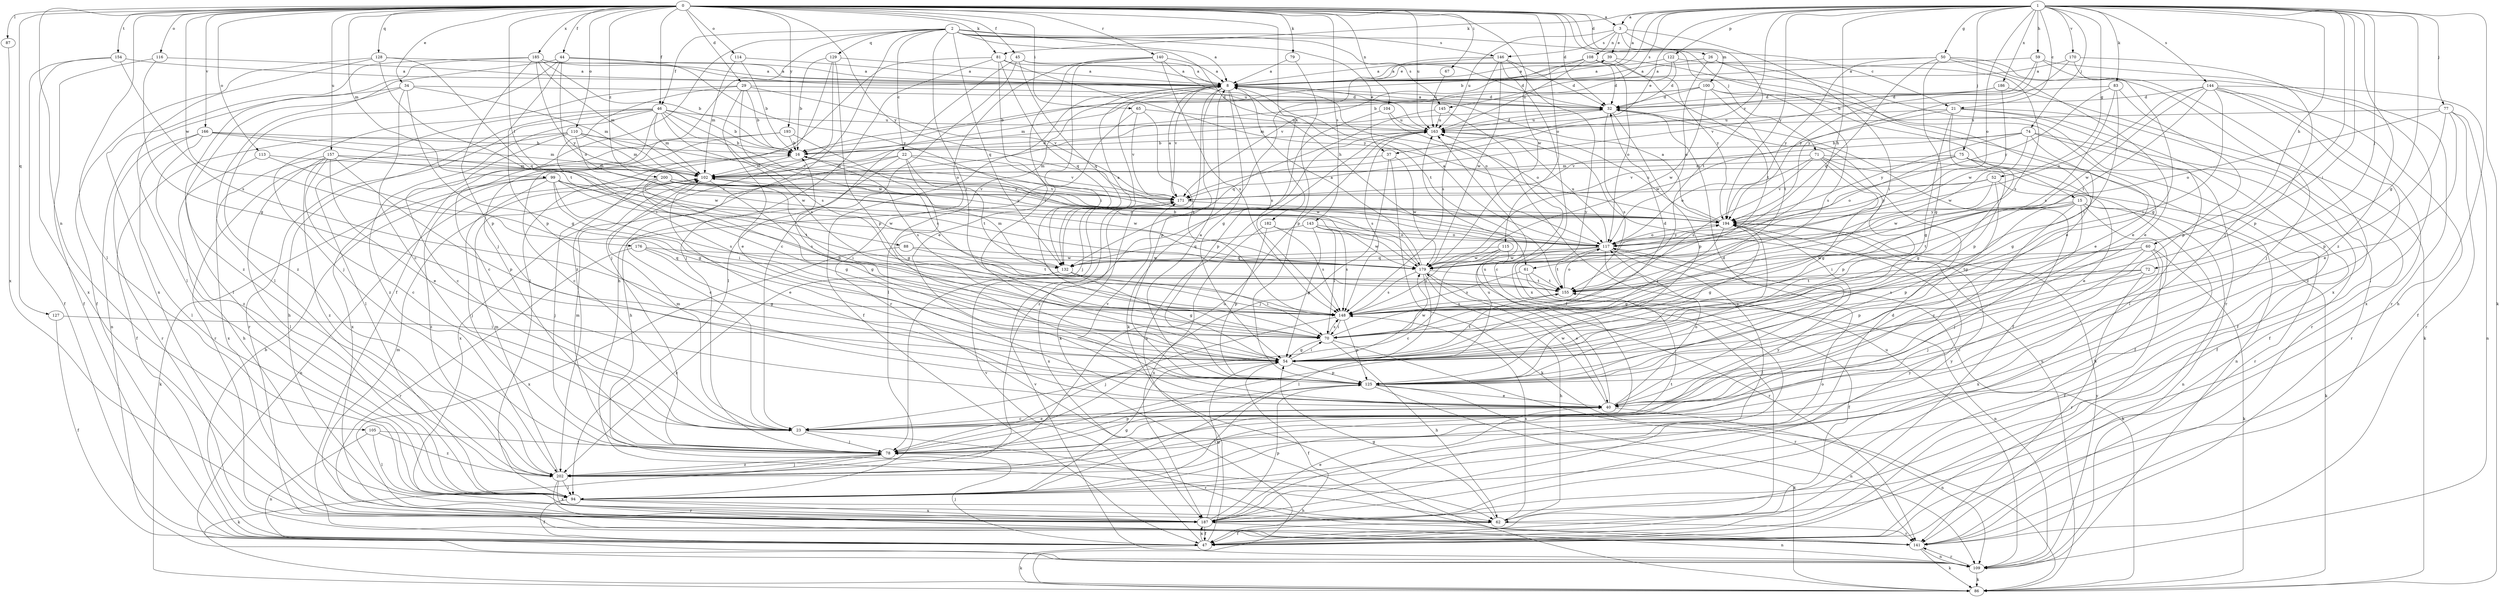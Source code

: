 strict digraph  {
0;
1;
2;
3;
8;
15;
16;
21;
22;
23;
26;
29;
32;
34;
37;
39;
40;
44;
45;
46;
47;
50;
52;
54;
59;
60;
61;
62;
65;
67;
70;
71;
72;
74;
75;
77;
78;
79;
81;
83;
86;
87;
88;
94;
99;
100;
102;
104;
105;
108;
109;
110;
113;
114;
115;
116;
117;
122;
125;
127;
128;
129;
132;
140;
141;
143;
144;
145;
146;
148;
154;
155;
157;
163;
166;
170;
171;
176;
179;
182;
185;
186;
187;
193;
194;
200;
202;
0 -> 3  [label=a];
0 -> 15  [label=b];
0 -> 26  [label=d];
0 -> 29  [label=d];
0 -> 32  [label=d];
0 -> 34  [label=e];
0 -> 44  [label=f];
0 -> 45  [label=f];
0 -> 46  [label=f];
0 -> 65  [label=i];
0 -> 67  [label=i];
0 -> 71  [label=j];
0 -> 79  [label=k];
0 -> 81  [label=k];
0 -> 87  [label=l];
0 -> 88  [label=l];
0 -> 94  [label=l];
0 -> 99  [label=m];
0 -> 104  [label=n];
0 -> 105  [label=n];
0 -> 110  [label=o];
0 -> 113  [label=o];
0 -> 114  [label=o];
0 -> 115  [label=o];
0 -> 116  [label=o];
0 -> 127  [label=q];
0 -> 128  [label=q];
0 -> 140  [label=r];
0 -> 143  [label=s];
0 -> 154  [label=t];
0 -> 157  [label=u];
0 -> 163  [label=u];
0 -> 166  [label=v];
0 -> 176  [label=w];
0 -> 179  [label=w];
0 -> 182  [label=x];
0 -> 185  [label=x];
0 -> 193  [label=y];
0 -> 194  [label=y];
0 -> 200  [label=z];
1 -> 3  [label=a];
1 -> 8  [label=a];
1 -> 16  [label=b];
1 -> 21  [label=c];
1 -> 37  [label=e];
1 -> 50  [label=g];
1 -> 52  [label=g];
1 -> 54  [label=g];
1 -> 59  [label=h];
1 -> 60  [label=h];
1 -> 61  [label=h];
1 -> 70  [label=i];
1 -> 72  [label=j];
1 -> 74  [label=j];
1 -> 75  [label=j];
1 -> 77  [label=j];
1 -> 78  [label=j];
1 -> 81  [label=k];
1 -> 83  [label=k];
1 -> 86  [label=k];
1 -> 117  [label=o];
1 -> 122  [label=p];
1 -> 144  [label=s];
1 -> 145  [label=s];
1 -> 170  [label=v];
1 -> 171  [label=v];
1 -> 186  [label=x];
1 -> 194  [label=y];
1 -> 202  [label=z];
2 -> 8  [label=a];
2 -> 21  [label=c];
2 -> 22  [label=c];
2 -> 37  [label=e];
2 -> 46  [label=f];
2 -> 47  [label=f];
2 -> 61  [label=h];
2 -> 62  [label=h];
2 -> 70  [label=i];
2 -> 78  [label=j];
2 -> 129  [label=q];
2 -> 132  [label=q];
2 -> 145  [label=s];
2 -> 146  [label=s];
3 -> 39  [label=e];
3 -> 70  [label=i];
3 -> 100  [label=m];
3 -> 108  [label=n];
3 -> 146  [label=s];
3 -> 155  [label=t];
3 -> 163  [label=u];
8 -> 32  [label=d];
8 -> 39  [label=e];
8 -> 47  [label=f];
8 -> 54  [label=g];
8 -> 78  [label=j];
8 -> 86  [label=k];
8 -> 94  [label=l];
8 -> 117  [label=o];
8 -> 125  [label=p];
8 -> 148  [label=s];
8 -> 171  [label=v];
15 -> 23  [label=c];
15 -> 62  [label=h];
15 -> 70  [label=i];
15 -> 78  [label=j];
15 -> 86  [label=k];
15 -> 109  [label=n];
15 -> 125  [label=p];
15 -> 155  [label=t];
15 -> 194  [label=y];
16 -> 102  [label=m];
16 -> 148  [label=s];
21 -> 47  [label=f];
21 -> 54  [label=g];
21 -> 94  [label=l];
21 -> 125  [label=p];
21 -> 141  [label=r];
21 -> 163  [label=u];
21 -> 179  [label=w];
22 -> 23  [label=c];
22 -> 54  [label=g];
22 -> 102  [label=m];
22 -> 155  [label=t];
22 -> 171  [label=v];
22 -> 179  [label=w];
22 -> 187  [label=x];
23 -> 40  [label=e];
23 -> 78  [label=j];
23 -> 102  [label=m];
23 -> 141  [label=r];
26 -> 8  [label=a];
26 -> 40  [label=e];
26 -> 117  [label=o];
26 -> 141  [label=r];
29 -> 16  [label=b];
29 -> 32  [label=d];
29 -> 40  [label=e];
29 -> 70  [label=i];
29 -> 78  [label=j];
29 -> 148  [label=s];
29 -> 171  [label=v];
32 -> 8  [label=a];
32 -> 47  [label=f];
32 -> 125  [label=p];
32 -> 148  [label=s];
32 -> 163  [label=u];
34 -> 23  [label=c];
34 -> 32  [label=d];
34 -> 54  [label=g];
34 -> 94  [label=l];
34 -> 102  [label=m];
34 -> 109  [label=n];
37 -> 78  [label=j];
37 -> 86  [label=k];
37 -> 102  [label=m];
37 -> 179  [label=w];
39 -> 8  [label=a];
39 -> 40  [label=e];
39 -> 194  [label=y];
40 -> 23  [label=c];
40 -> 32  [label=d];
40 -> 109  [label=n];
40 -> 117  [label=o];
40 -> 163  [label=u];
40 -> 171  [label=v];
40 -> 179  [label=w];
44 -> 8  [label=a];
44 -> 94  [label=l];
44 -> 117  [label=o];
44 -> 125  [label=p];
44 -> 194  [label=y];
44 -> 202  [label=z];
45 -> 8  [label=a];
45 -> 23  [label=c];
45 -> 32  [label=d];
45 -> 94  [label=l];
45 -> 132  [label=q];
46 -> 16  [label=b];
46 -> 23  [label=c];
46 -> 62  [label=h];
46 -> 94  [label=l];
46 -> 102  [label=m];
46 -> 117  [label=o];
46 -> 141  [label=r];
46 -> 148  [label=s];
46 -> 163  [label=u];
46 -> 179  [label=w];
46 -> 202  [label=z];
47 -> 16  [label=b];
47 -> 78  [label=j];
47 -> 86  [label=k];
47 -> 163  [label=u];
47 -> 171  [label=v];
47 -> 187  [label=x];
50 -> 8  [label=a];
50 -> 40  [label=e];
50 -> 54  [label=g];
50 -> 78  [label=j];
50 -> 132  [label=q];
50 -> 187  [label=x];
50 -> 194  [label=y];
52 -> 54  [label=g];
52 -> 141  [label=r];
52 -> 171  [label=v];
52 -> 179  [label=w];
52 -> 194  [label=y];
54 -> 16  [label=b];
54 -> 47  [label=f];
54 -> 70  [label=i];
54 -> 125  [label=p];
54 -> 155  [label=t];
54 -> 179  [label=w];
59 -> 8  [label=a];
59 -> 94  [label=l];
59 -> 141  [label=r];
59 -> 171  [label=v];
59 -> 194  [label=y];
60 -> 47  [label=f];
60 -> 78  [label=j];
60 -> 86  [label=k];
60 -> 125  [label=p];
60 -> 155  [label=t];
60 -> 179  [label=w];
60 -> 187  [label=x];
61 -> 47  [label=f];
61 -> 109  [label=n];
61 -> 148  [label=s];
61 -> 155  [label=t];
62 -> 47  [label=f];
62 -> 54  [label=g];
62 -> 141  [label=r];
62 -> 148  [label=s];
65 -> 62  [label=h];
65 -> 148  [label=s];
65 -> 163  [label=u];
65 -> 171  [label=v];
67 -> 163  [label=u];
70 -> 32  [label=d];
70 -> 54  [label=g];
70 -> 62  [label=h];
70 -> 141  [label=r];
70 -> 148  [label=s];
71 -> 47  [label=f];
71 -> 54  [label=g];
71 -> 102  [label=m];
71 -> 109  [label=n];
71 -> 117  [label=o];
71 -> 125  [label=p];
71 -> 148  [label=s];
72 -> 23  [label=c];
72 -> 141  [label=r];
72 -> 148  [label=s];
72 -> 155  [label=t];
74 -> 16  [label=b];
74 -> 47  [label=f];
74 -> 54  [label=g];
74 -> 141  [label=r];
74 -> 171  [label=v];
74 -> 179  [label=w];
74 -> 194  [label=y];
75 -> 40  [label=e];
75 -> 47  [label=f];
75 -> 54  [label=g];
75 -> 102  [label=m];
75 -> 117  [label=o];
75 -> 171  [label=v];
77 -> 40  [label=e];
77 -> 109  [label=n];
77 -> 117  [label=o];
77 -> 125  [label=p];
77 -> 141  [label=r];
77 -> 163  [label=u];
78 -> 86  [label=k];
78 -> 102  [label=m];
78 -> 125  [label=p];
78 -> 163  [label=u];
78 -> 202  [label=z];
79 -> 8  [label=a];
79 -> 125  [label=p];
81 -> 8  [label=a];
81 -> 70  [label=i];
81 -> 78  [label=j];
81 -> 94  [label=l];
81 -> 132  [label=q];
81 -> 194  [label=y];
83 -> 32  [label=d];
83 -> 70  [label=i];
83 -> 125  [label=p];
83 -> 148  [label=s];
83 -> 194  [label=y];
86 -> 163  [label=u];
87 -> 187  [label=x];
88 -> 155  [label=t];
88 -> 179  [label=w];
88 -> 187  [label=x];
94 -> 47  [label=f];
94 -> 54  [label=g];
94 -> 62  [label=h];
94 -> 187  [label=x];
94 -> 194  [label=y];
99 -> 70  [label=i];
99 -> 78  [label=j];
99 -> 86  [label=k];
99 -> 148  [label=s];
99 -> 155  [label=t];
99 -> 171  [label=v];
99 -> 179  [label=w];
99 -> 202  [label=z];
100 -> 16  [label=b];
100 -> 32  [label=d];
100 -> 40  [label=e];
100 -> 102  [label=m];
100 -> 148  [label=s];
100 -> 155  [label=t];
100 -> 179  [label=w];
102 -> 32  [label=d];
102 -> 40  [label=e];
102 -> 54  [label=g];
102 -> 70  [label=i];
102 -> 78  [label=j];
102 -> 171  [label=v];
104 -> 117  [label=o];
104 -> 125  [label=p];
104 -> 163  [label=u];
105 -> 78  [label=j];
105 -> 94  [label=l];
105 -> 109  [label=n];
105 -> 202  [label=z];
108 -> 8  [label=a];
108 -> 32  [label=d];
108 -> 117  [label=o];
108 -> 155  [label=t];
108 -> 163  [label=u];
108 -> 171  [label=v];
109 -> 86  [label=k];
109 -> 141  [label=r];
109 -> 163  [label=u];
109 -> 171  [label=v];
109 -> 194  [label=y];
110 -> 16  [label=b];
110 -> 23  [label=c];
110 -> 47  [label=f];
110 -> 102  [label=m];
110 -> 141  [label=r];
110 -> 171  [label=v];
110 -> 179  [label=w];
113 -> 54  [label=g];
113 -> 62  [label=h];
113 -> 102  [label=m];
114 -> 8  [label=a];
114 -> 16  [label=b];
114 -> 102  [label=m];
115 -> 23  [label=c];
115 -> 132  [label=q];
115 -> 141  [label=r];
115 -> 148  [label=s];
115 -> 179  [label=w];
116 -> 8  [label=a];
116 -> 47  [label=f];
116 -> 54  [label=g];
117 -> 8  [label=a];
117 -> 54  [label=g];
117 -> 86  [label=k];
117 -> 94  [label=l];
117 -> 132  [label=q];
117 -> 155  [label=t];
117 -> 163  [label=u];
117 -> 179  [label=w];
117 -> 194  [label=y];
122 -> 8  [label=a];
122 -> 16  [label=b];
122 -> 32  [label=d];
122 -> 148  [label=s];
125 -> 8  [label=a];
125 -> 40  [label=e];
125 -> 86  [label=k];
125 -> 94  [label=l];
125 -> 109  [label=n];
125 -> 194  [label=y];
127 -> 47  [label=f];
127 -> 70  [label=i];
128 -> 8  [label=a];
128 -> 47  [label=f];
128 -> 94  [label=l];
128 -> 132  [label=q];
128 -> 155  [label=t];
129 -> 8  [label=a];
129 -> 16  [label=b];
129 -> 78  [label=j];
129 -> 125  [label=p];
129 -> 202  [label=z];
132 -> 8  [label=a];
132 -> 54  [label=g];
132 -> 70  [label=i];
132 -> 102  [label=m];
132 -> 202  [label=z];
140 -> 8  [label=a];
140 -> 40  [label=e];
140 -> 70  [label=i];
140 -> 141  [label=r];
140 -> 148  [label=s];
140 -> 155  [label=t];
141 -> 86  [label=k];
141 -> 109  [label=n];
143 -> 54  [label=g];
143 -> 70  [label=i];
143 -> 117  [label=o];
143 -> 132  [label=q];
143 -> 148  [label=s];
143 -> 179  [label=w];
144 -> 32  [label=d];
144 -> 47  [label=f];
144 -> 62  [label=h];
144 -> 70  [label=i];
144 -> 117  [label=o];
144 -> 155  [label=t];
144 -> 179  [label=w];
144 -> 187  [label=x];
144 -> 202  [label=z];
145 -> 23  [label=c];
145 -> 132  [label=q];
145 -> 163  [label=u];
146 -> 8  [label=a];
146 -> 32  [label=d];
146 -> 47  [label=f];
146 -> 86  [label=k];
146 -> 148  [label=s];
146 -> 179  [label=w];
146 -> 187  [label=x];
148 -> 70  [label=i];
148 -> 78  [label=j];
148 -> 125  [label=p];
154 -> 8  [label=a];
154 -> 47  [label=f];
154 -> 148  [label=s];
154 -> 187  [label=x];
155 -> 117  [label=o];
155 -> 148  [label=s];
157 -> 23  [label=c];
157 -> 40  [label=e];
157 -> 94  [label=l];
157 -> 102  [label=m];
157 -> 125  [label=p];
157 -> 187  [label=x];
157 -> 194  [label=y];
157 -> 202  [label=z];
163 -> 16  [label=b];
163 -> 32  [label=d];
163 -> 148  [label=s];
163 -> 202  [label=z];
166 -> 16  [label=b];
166 -> 94  [label=l];
166 -> 102  [label=m];
166 -> 141  [label=r];
166 -> 179  [label=w];
166 -> 202  [label=z];
170 -> 8  [label=a];
170 -> 54  [label=g];
170 -> 125  [label=p];
170 -> 194  [label=y];
171 -> 8  [label=a];
171 -> 187  [label=x];
171 -> 194  [label=y];
176 -> 54  [label=g];
176 -> 132  [label=q];
176 -> 141  [label=r];
176 -> 179  [label=w];
179 -> 8  [label=a];
179 -> 16  [label=b];
179 -> 40  [label=e];
179 -> 62  [label=h];
179 -> 94  [label=l];
179 -> 148  [label=s];
179 -> 155  [label=t];
182 -> 117  [label=o];
182 -> 125  [label=p];
182 -> 148  [label=s];
182 -> 187  [label=x];
185 -> 8  [label=a];
185 -> 16  [label=b];
185 -> 102  [label=m];
185 -> 125  [label=p];
185 -> 163  [label=u];
185 -> 187  [label=x];
185 -> 194  [label=y];
185 -> 202  [label=z];
186 -> 32  [label=d];
186 -> 86  [label=k];
186 -> 102  [label=m];
186 -> 179  [label=w];
187 -> 32  [label=d];
187 -> 40  [label=e];
187 -> 47  [label=f];
187 -> 54  [label=g];
187 -> 102  [label=m];
187 -> 109  [label=n];
187 -> 117  [label=o];
187 -> 125  [label=p];
187 -> 194  [label=y];
193 -> 16  [label=b];
193 -> 23  [label=c];
193 -> 148  [label=s];
193 -> 187  [label=x];
194 -> 8  [label=a];
194 -> 54  [label=g];
194 -> 70  [label=i];
194 -> 117  [label=o];
194 -> 163  [label=u];
200 -> 54  [label=g];
200 -> 109  [label=n];
200 -> 117  [label=o];
200 -> 148  [label=s];
200 -> 171  [label=v];
200 -> 179  [label=w];
200 -> 194  [label=y];
202 -> 78  [label=j];
202 -> 94  [label=l];
202 -> 102  [label=m];
202 -> 141  [label=r];
202 -> 155  [label=t];
202 -> 163  [label=u];
202 -> 187  [label=x];
202 -> 194  [label=y];
}
